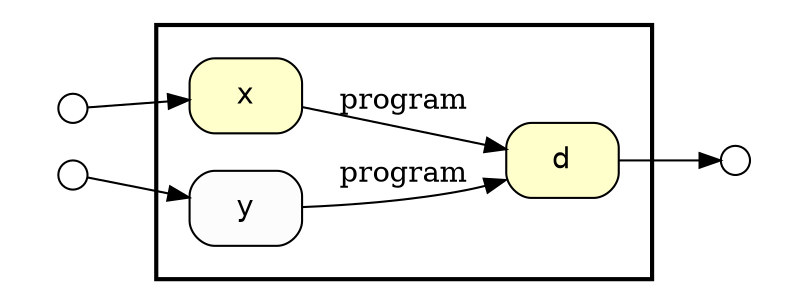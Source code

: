 digraph Workflow {
rankdir=LR
subgraph cluster0 {
label=""
penwidth=2
fontsize=18
subgraph cluster1 {
label=""
color="white"
graph[fontname=Courier]
edge[fontname=Courier]
node[fontname=Helvetica]
node[shape=box style="rounded,filled" fillcolor="#FFFFCC" peripheries=1 label=""]
node1 [label="d"]
node2 [label="x"]
node[shape=box style="rounded,filled" fillcolor="#FCFCFC" peripheries=1 label=""]
node3 [label="y"]
}}
node[shape=circle style="rounded,filled" fillcolor="#FFFFFF" peripheries=1 label="" width=0.2]
subgraph cluster2 { label="" color="white"
subgraph cluster3 { label="" color="white"
node4
node5
}}
subgraph cluster4 { label="" color="white"
subgraph cluster5 { label="" color="white"
node6
}}
node4 -> node2
node5 -> node3
node1 -> node6
node2 -> node1 [label="program"]
node3 -> node1 [label="program"]
}
